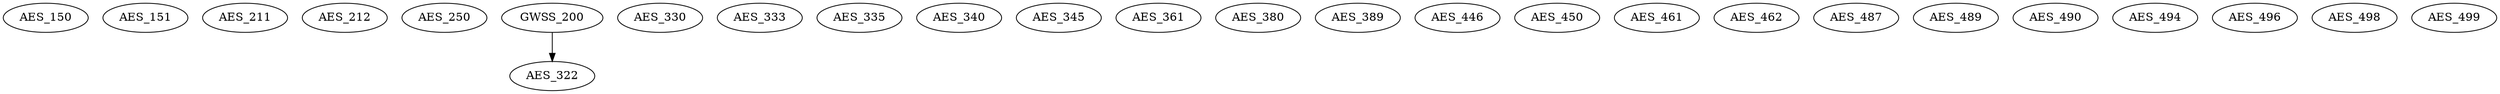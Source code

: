 digraph G {
    AES_150;
    AES_151;
    AES_211;
    AES_212;
    AES_250;
    edge [color=black];
    GWSS_200 -> AES_322;
    AES_330;
    AES_333;
    AES_335;
    AES_340;
    AES_345;
    AES_361;
    AES_380;
    AES_389;
    AES_446;
    AES_450;
    AES_461;
    AES_462;
    AES_487;
    AES_489;
    AES_490;
    AES_494;
    AES_496;
    AES_498;
    AES_499;
}

